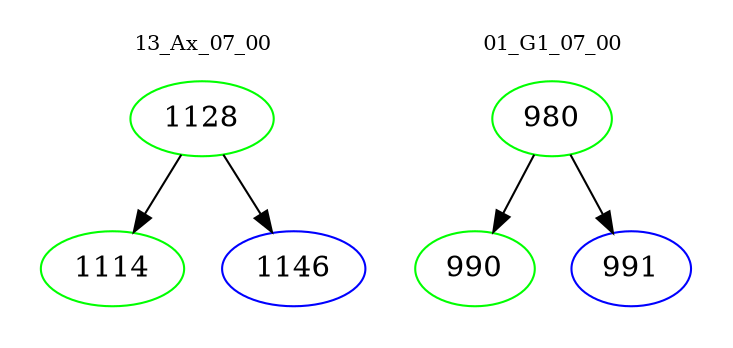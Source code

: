 digraph{
subgraph cluster_0 {
color = white
label = "13_Ax_07_00";
fontsize=10;
T0_1128 [label="1128", color="green"]
T0_1128 -> T0_1114 [color="black"]
T0_1114 [label="1114", color="green"]
T0_1128 -> T0_1146 [color="black"]
T0_1146 [label="1146", color="blue"]
}
subgraph cluster_1 {
color = white
label = "01_G1_07_00";
fontsize=10;
T1_980 [label="980", color="green"]
T1_980 -> T1_990 [color="black"]
T1_990 [label="990", color="green"]
T1_980 -> T1_991 [color="black"]
T1_991 [label="991", color="blue"]
}
}
